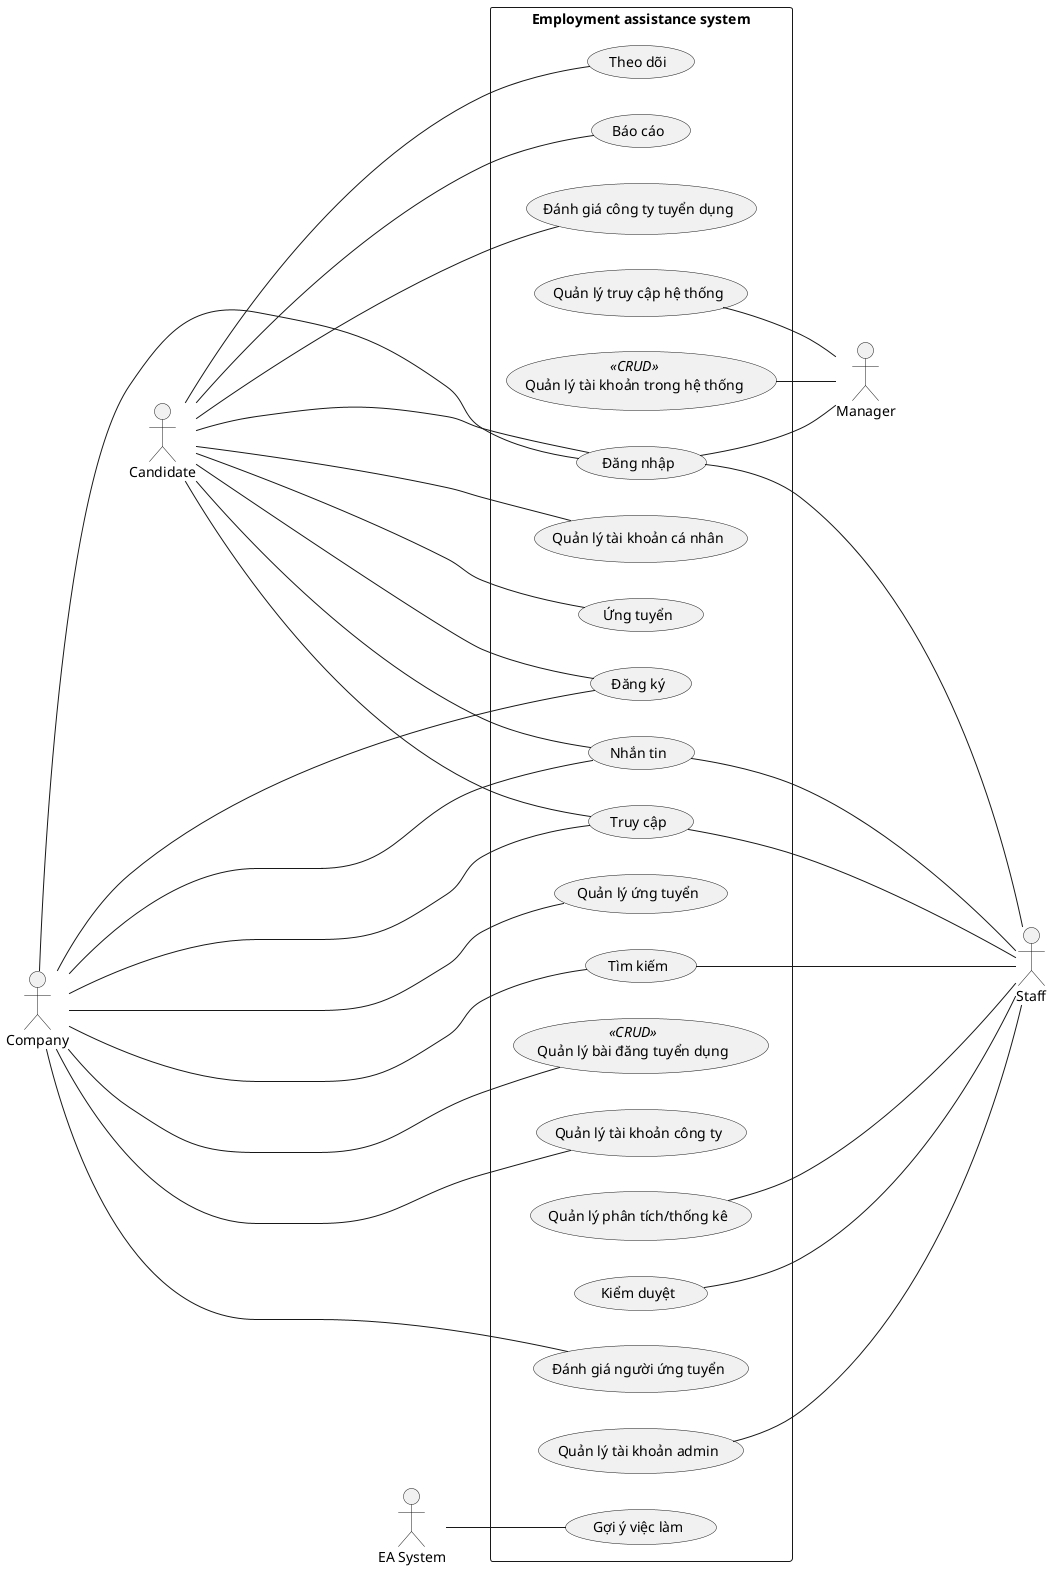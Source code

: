 @startuml UsecaseTongQuat
left to right direction

actor "Staff" as nhanVien
actor "Manager" as quanLy
actor "Candidate" as nguoiUngTuyen
actor "Company" as congTy
actor "EA System" as heThong

rectangle "Employment assistance system" {
    usecase "Đăng nhập" as dangNhap
    usecase "Đăng ký" as dangKy
    usecase "Quản lý bài đăng tuyển dụng" as quanLyBaiDang <<CRUD>>
    usecase "Theo dõi" as theoDoi
    usecase "Báo cáo" as baoCao
    usecase "Đánh giá công ty tuyển dụng" as danhGiaCongTyTuyenDung
    usecase "Quản lý tài khoản cá nhân" as quanLyTaiKhoanCaNhan
    usecase "Quản lý tài khoản công ty" as quanLyTaiKhoanCongTy
    usecase "Ứng tuyển" as ungTuyen
    usecase "Quản lý ứng tuyển" as quanLyUngTuyen
    usecase "Nhắn tin" as nhanTin
    usecase "Tìm kiếm" as timKiem
    usecase "Truy cập" as truyCap
    usecase "Quản lý phân tích/thống kê" as quanLyPhanTich
    usecase "Kiểm duyệt" as kiemDuyet
    usecase "Quản lý truy cập hệ thống" as quanLyTruyCap
    usecase "Quản lý tài khoản admin" as quanLyTaiKhoanAdmin
    usecase "Đánh giá người ứng tuyển" as danhGiaNguoiUngTuyen
    usecase "Quản lý tài khoản trong hệ thống" as quanLyTaiKhoan <<CRUD>>
    usecase "Gợi ý việc làm" as goiYViecLam
}

dangNhap ---- nhanVien
nhanTin ---- nhanVien
timKiem ---- nhanVien
truyCap ---- nhanVien
quanLyPhanTich ---- nhanVien
kiemDuyet ---- nhanVien
quanLyTaiKhoanAdmin ---- nhanVien

quanLy -- dangNhap
quanLyTruyCap -- quanLy
quanLyTaiKhoan -- quanLy

nguoiUngTuyen ----- dangNhap
nguoiUngTuyen ----- dangKy
nguoiUngTuyen ----- theoDoi
nguoiUngTuyen ----- baoCao
nguoiUngTuyen ----- danhGiaCongTyTuyenDung
nguoiUngTuyen ----- quanLyTaiKhoanCaNhan
nguoiUngTuyen ----- ungTuyen
nguoiUngTuyen ----- nhanTin
nguoiUngTuyen ----- truyCap

congTy --- dangNhap
congTy ------ dangKy
congTy ------ quanLyBaiDang
congTy ------ quanLyTaiKhoanCongTy
congTy ------ quanLyUngTuyen
congTy ------ nhanTin
congTy ------ timKiem
congTy ------ truyCap
congTy ------ danhGiaNguoiUngTuyen

heThong -- goiYViecLam
@enduml